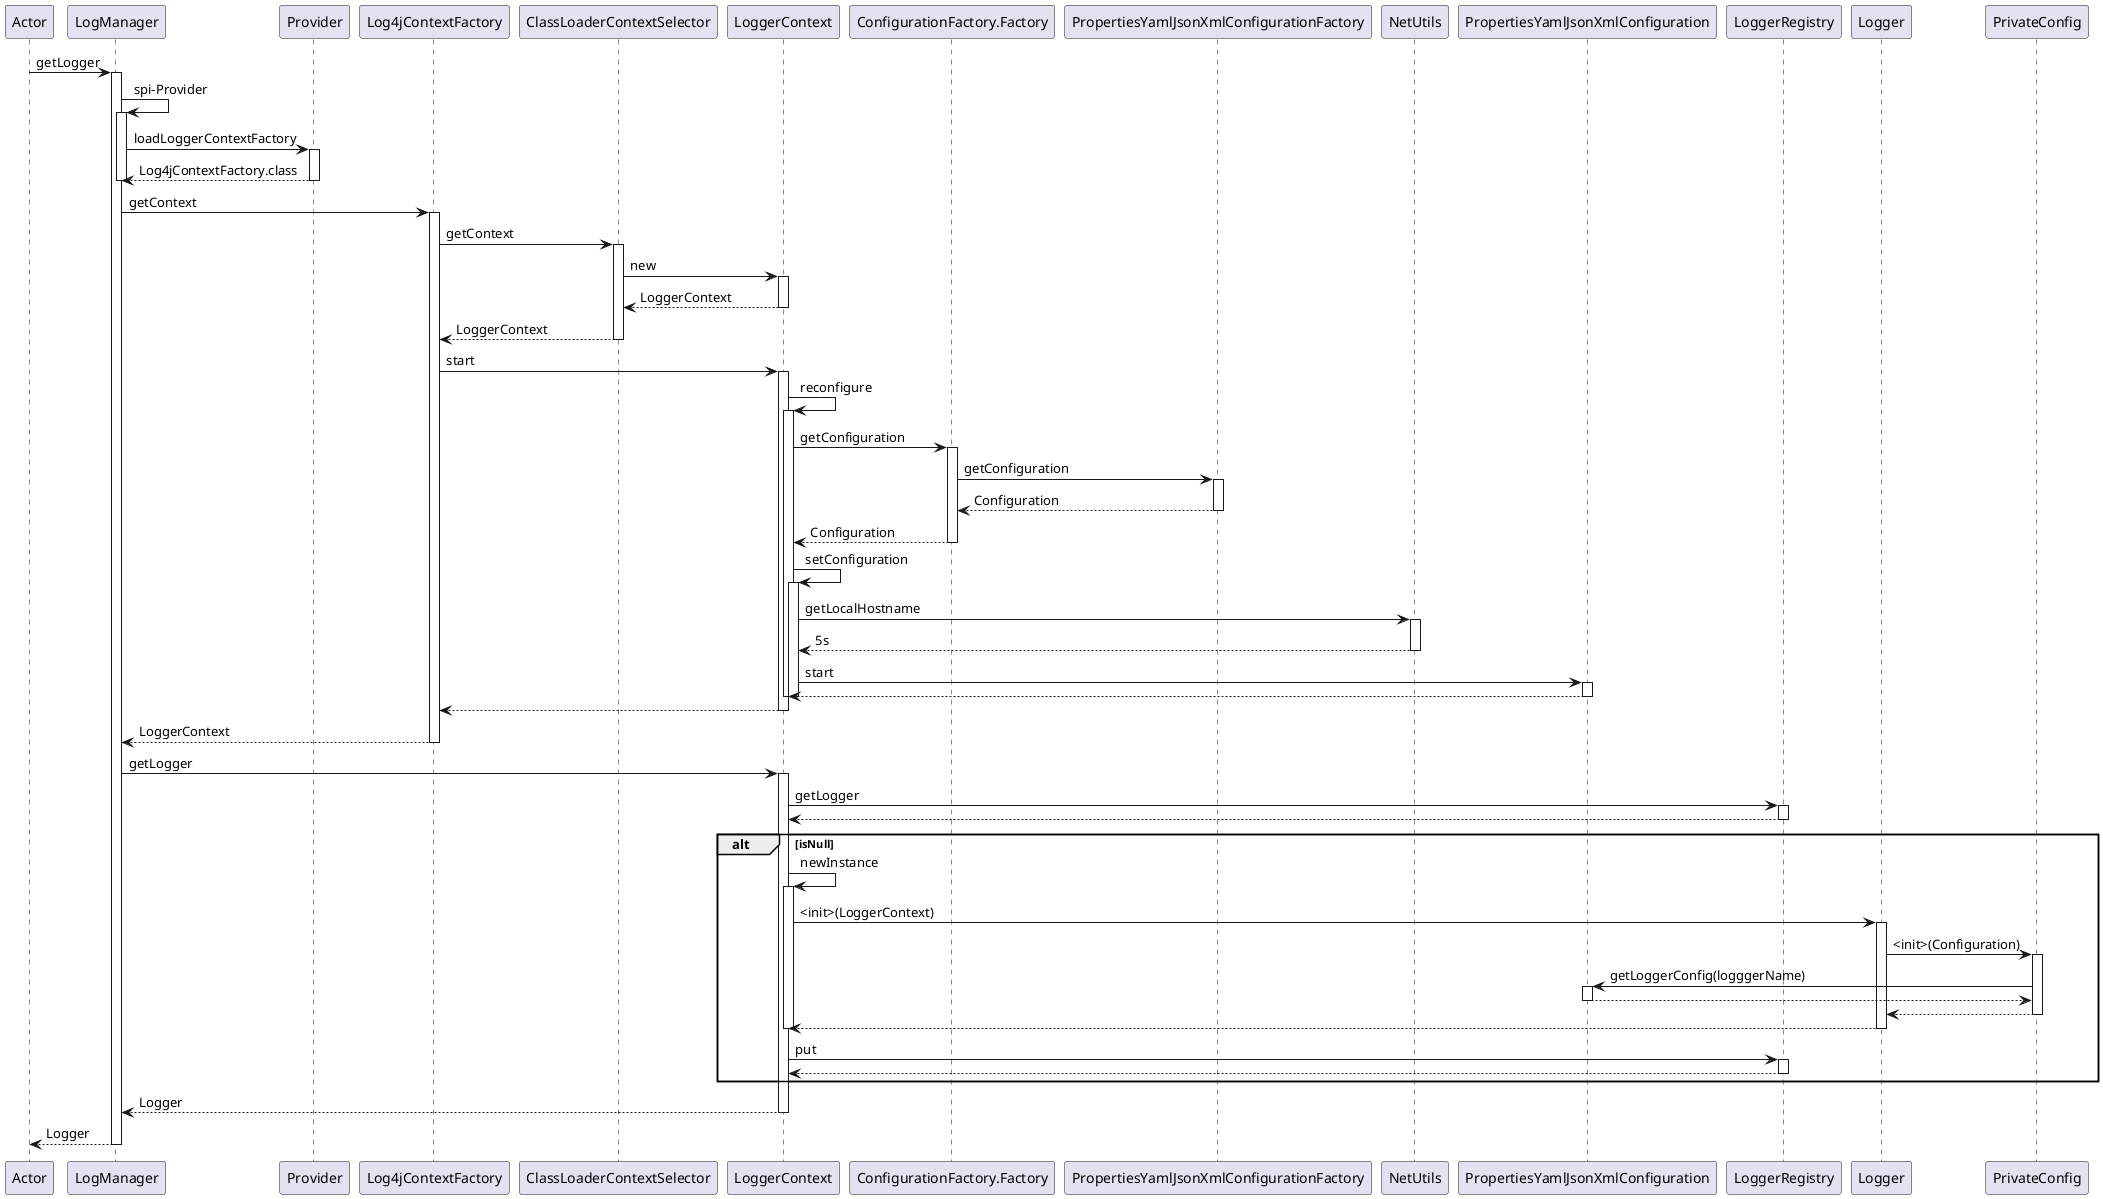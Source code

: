 @startuml
participant Actor as Actor
participant LogManager as LogManager
participant Provider as Provider
participant Log4jContextFactory as Log4jContextFactory
participant ClassLoaderContextSelector as ClassLoaderContextSelector
participant LoggerContext as LoggerContext
Actor -> LogManager:getLogger
activate LogManager
    LogManager -> LogManager:spi-Provider
    activate LogManager
        LogManager -> Provider:loadLoggerContextFactory
        activate Provider
        Provider --> LogManager:Log4jContextFactory.class
        deactivate Provider
    deactivate LogManager

    LogManager -> Log4jContextFactory:getContext
    activate Log4jContextFactory
        Log4jContextFactory -> ClassLoaderContextSelector:getContext
        activate ClassLoaderContextSelector

            ClassLoaderContextSelector -> LoggerContext:new
            activate LoggerContext
            LoggerContext --> ClassLoaderContextSelector:LoggerContext
            deactivate LoggerContext

        ClassLoaderContextSelector --> Log4jContextFactory:LoggerContext
        deactivate ClassLoaderContextSelector

        Log4jContextFactory -> LoggerContext:start
        activate LoggerContext

            LoggerContext -> LoggerContext:reconfigure
            activate LoggerContext

                LoggerContext -> ConfigurationFactory.Factory:getConfiguration
                activate ConfigurationFactory.Factory

                    ConfigurationFactory.Factory -> PropertiesYamlJsonXmlConfigurationFactory:getConfiguration
                    activate PropertiesYamlJsonXmlConfigurationFactory
                    PropertiesYamlJsonXmlConfigurationFactory --> ConfigurationFactory.Factory:Configuration
                    deactivate PropertiesYamlJsonXmlConfigurationFactory

                ConfigurationFactory.Factory --> LoggerContext:Configuration
                deactivate ConfigurationFactory.Factory

                LoggerContext -> LoggerContext:setConfiguration
                activate LoggerContext
                    LoggerContext -> NetUtils:getLocalHostname
                    activate NetUtils
                    NetUtils --> LoggerContext:5s
                    deactivate NetUtils

                    LoggerContext-> PropertiesYamlJsonXmlConfiguration:start
                    activate PropertiesYamlJsonXmlConfiguration
                    PropertiesYamlJsonXmlConfiguration --> LoggerContext
                    deactivate PropertiesYamlJsonXmlConfiguration
                deactivate LoggerContext
        deactivate LoggerContext

        LoggerContext --> Log4jContextFactory
        deactivate LoggerContext
    Log4jContextFactory --> LogManager:LoggerContext
    deactivate Log4jContextFactory

    LogManager -> LoggerContext:getLogger
    activate LoggerContext
        LoggerContext -> LoggerRegistry:getLogger
        activate LoggerRegistry
        LoggerRegistry --> LoggerContext
        deactivate LoggerRegistry

        alt isNull
            LoggerContext -> LoggerContext:newInstance
            activate LoggerContext
                LoggerContext -> Logger:<init>(LoggerContext)
                activate Logger
                    Logger -> PrivateConfig:<init>(Configuration)
                    activate PrivateConfig
                        PrivateConfig -> PropertiesYamlJsonXmlConfiguration:getLoggerConfig(logggerName)
                        activate PropertiesYamlJsonXmlConfiguration
                        PropertiesYamlJsonXmlConfiguration --> PrivateConfig
                        deactivate PropertiesYamlJsonXmlConfiguration
                    PrivateConfig --> Logger
                    deactivate PrivateConfig
                Logger --> LoggerContext
                deactivate Logger
            deactivate LoggerContext

            LoggerContext -> LoggerRegistry:put
            activate LoggerRegistry
            LoggerRegistry --> LoggerContext
            deactivate LoggerRegistry
        end

    LoggerContext --> LogManager:Logger
    deactivate LoggerContext
LogManager --> Actor:Logger
deactivate LogManager
@enduml